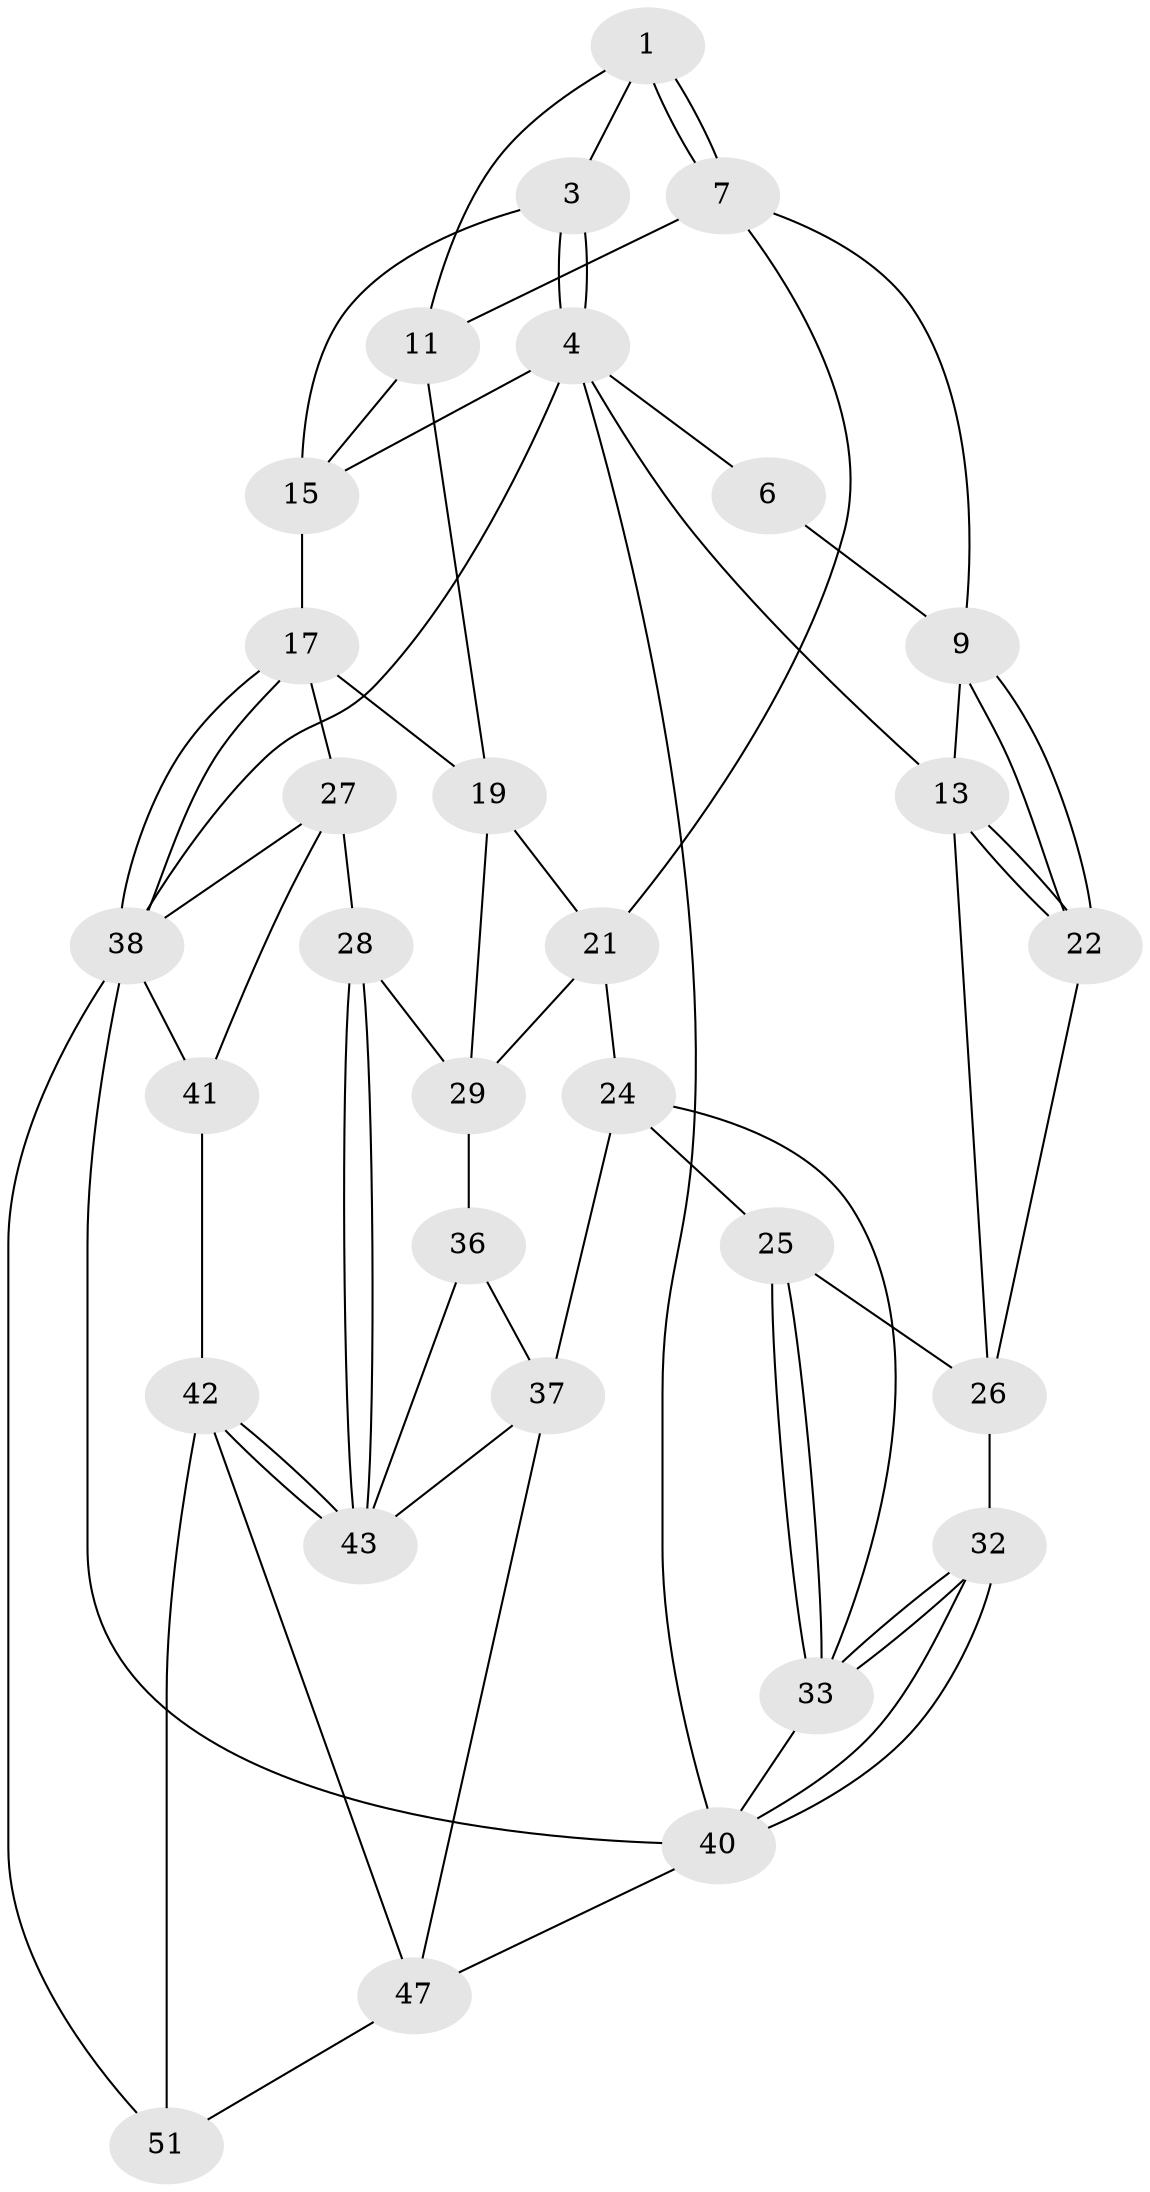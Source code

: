 // original degree distribution, {3: 0.0392156862745098, 4: 0.2549019607843137, 5: 0.5098039215686274, 6: 0.19607843137254902}
// Generated by graph-tools (version 1.1) at 2025/42/03/06/25 10:42:31]
// undirected, 30 vertices, 67 edges
graph export_dot {
graph [start="1"]
  node [color=gray90,style=filled];
  1 [pos="+0.3886125346512013+0",super="+2"];
  3 [pos="+1+0"];
  4 [pos="+1+0",super="+5"];
  6 [pos="+0.06779375807253701+0"];
  7 [pos="+0.36047072191406326+0.03600406767604362",super="+8"];
  9 [pos="+0.2434458989164165+0.20080861026448313",super="+10"];
  11 [pos="+0.656114450839662+0.1282155361454675",super="+12"];
  13 [pos="+0+0.22113440344526478",super="+14"];
  15 [pos="+0.6647853242561063+0.12636238346818238",super="+16"];
  17 [pos="+0.9957571601431776+0.4436588359913862",super="+18"];
  19 [pos="+0.5857611345092871+0.2411334771303687",super="+20"];
  21 [pos="+0.3682141841428601+0.29419490170011314",super="+23"];
  22 [pos="+0.23924145269647476+0.20483128176801946"];
  24 [pos="+0.35501455397270937+0.4423831384419923",super="+34"];
  25 [pos="+0.18620723058432462+0.3468385163044878"];
  26 [pos="+0.19037295364243115+0.32678431023793053",super="+31"];
  27 [pos="+0.5383912457928768+0.43848754347265734",super="+39"];
  28 [pos="+0.5216037451233883+0.44933707071116347"];
  29 [pos="+0.5213272515681588+0.4494502440058243",super="+30"];
  32 [pos="+0+0.4901777897485336"];
  33 [pos="+0.10465058591127294+0.5035720135596609",super="+35"];
  36 [pos="+0.4636203464727476+0.604776364435849"];
  37 [pos="+0.3505751653687412+0.6595608889192296",super="+46"];
  38 [pos="+0.9981524057773229+0.6189027982185267",super="+50"];
  40 [pos="+0+1",super="+45"];
  41 [pos="+0.8403599750347027+0.7088577081633368"];
  42 [pos="+0.7757891217505856+0.7323376150069841",super="+49"];
  43 [pos="+0.6687403095807851+0.697592781523863",super="+44"];
  47 [pos="+0.27470345521507866+0.947285142992131",super="+48"];
  51 [pos="+0.6097903667312369+1"];
  1 -- 7;
  1 -- 7;
  1 -- 3;
  1 -- 11;
  3 -- 4;
  3 -- 4;
  3 -- 15;
  4 -- 38;
  4 -- 40;
  4 -- 6;
  4 -- 13;
  4 -- 15;
  6 -- 9;
  7 -- 11;
  7 -- 9;
  7 -- 21;
  9 -- 22;
  9 -- 22;
  9 -- 13;
  11 -- 15;
  11 -- 19;
  13 -- 22;
  13 -- 22;
  13 -- 26;
  15 -- 17;
  17 -- 38;
  17 -- 38;
  17 -- 19;
  17 -- 27;
  19 -- 21;
  19 -- 29;
  21 -- 24;
  21 -- 29;
  22 -- 26;
  24 -- 25;
  24 -- 37;
  24 -- 33;
  25 -- 26;
  25 -- 33;
  25 -- 33;
  26 -- 32;
  27 -- 28;
  27 -- 41;
  27 -- 38;
  28 -- 29;
  28 -- 43;
  28 -- 43;
  29 -- 36;
  32 -- 33;
  32 -- 33;
  32 -- 40;
  32 -- 40;
  33 -- 40;
  36 -- 37;
  36 -- 43;
  37 -- 43;
  37 -- 47;
  38 -- 40;
  38 -- 41;
  38 -- 51;
  40 -- 47;
  41 -- 42;
  42 -- 43;
  42 -- 43;
  42 -- 51;
  42 -- 47;
  47 -- 51;
}
